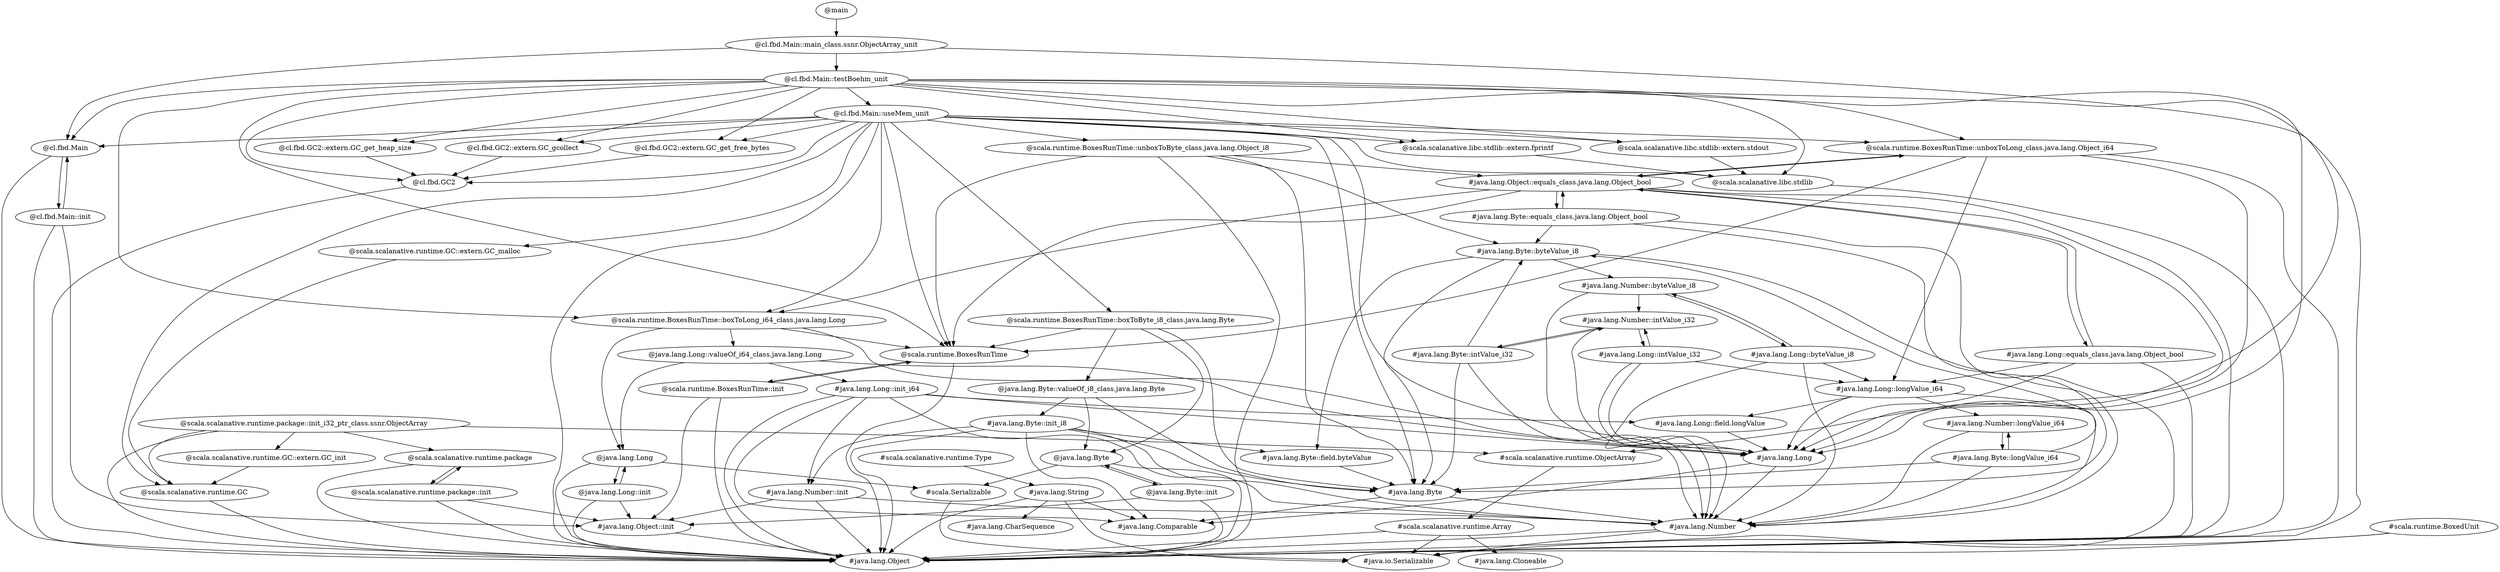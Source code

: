 digraph G {
"@main"->"@cl.fbd.Main::main_class.ssnr.ObjectArray_unit";
"#scala.scalanative.runtime.Type"->"#java.lang.String";
"#java.lang.String"->"#java.io.Serializable";
"#java.lang.String"->"#java.lang.Comparable";
"#java.lang.String"->"#java.lang.CharSequence";
"#java.lang.String"->"#java.lang.Object";
"#scala.scalanative.runtime.ObjectArray"->"#scala.scalanative.runtime.Array";
"#scala.scalanative.runtime.Array"->"#java.io.Serializable";
"#scala.scalanative.runtime.Array"->"#java.lang.Cloneable";
"#scala.scalanative.runtime.Array"->"#java.lang.Object";
"#scala.runtime.BoxedUnit"->"#java.io.Serializable";
"#scala.runtime.BoxedUnit"->"#java.lang.Object";
"@scala.scalanative.runtime.package::init_i32_ptr_class.ssnr.ObjectArray"->"@scala.scalanative.runtime.package";
"@scala.scalanative.runtime.package::init_i32_ptr_class.ssnr.ObjectArray"->"#scala.scalanative.runtime.ObjectArray";
"@scala.scalanative.runtime.package::init_i32_ptr_class.ssnr.ObjectArray"->"@scala.scalanative.runtime.GC";
"@scala.scalanative.runtime.package::init_i32_ptr_class.ssnr.ObjectArray"->"@scala.scalanative.runtime.GC::extern.GC_init";
"@scala.scalanative.runtime.package::init_i32_ptr_class.ssnr.ObjectArray"->"#java.lang.Object";
"@scala.scalanative.runtime.GC::extern.GC_init"->"@scala.scalanative.runtime.GC";
"@scala.scalanative.runtime.GC"->"#java.lang.Object";
"@scala.scalanative.runtime.package"->"@scala.scalanative.runtime.package::init";
"@scala.scalanative.runtime.package"->"#java.lang.Object";
"@scala.scalanative.runtime.package::init"->"@scala.scalanative.runtime.package";
"@scala.scalanative.runtime.package::init"->"#java.lang.Object::init";
"@scala.scalanative.runtime.package::init"->"#java.lang.Object";
"#java.lang.Object::init"->"#java.lang.Object";
"@cl.fbd.Main::main_class.ssnr.ObjectArray_unit"->"#scala.scalanative.runtime.ObjectArray";
"@cl.fbd.Main::main_class.ssnr.ObjectArray_unit"->"@cl.fbd.Main::testBoehm_unit";
"@cl.fbd.Main::main_class.ssnr.ObjectArray_unit"->"@cl.fbd.Main";
"@cl.fbd.Main"->"@cl.fbd.Main::init";
"@cl.fbd.Main"->"#java.lang.Object";
"@cl.fbd.Main::init"->"#java.lang.Object::init";
"@cl.fbd.Main::init"->"#java.lang.Object";
"@cl.fbd.Main::init"->"@cl.fbd.Main";
"@cl.fbd.Main::testBoehm_unit"->"@cl.fbd.GC2::extern.GC_get_heap_size";
"@cl.fbd.Main::testBoehm_unit"->"@scala.scalanative.libc.stdlib";
"@cl.fbd.Main::testBoehm_unit"->"@scala.scalanative.libc.stdlib::extern.fprintf";
"@cl.fbd.Main::testBoehm_unit"->"@cl.fbd.GC2::extern.GC_gcollect";
"@cl.fbd.Main::testBoehm_unit"->"@cl.fbd.Main::useMem_unit";
"@cl.fbd.Main::testBoehm_unit"->"@scala.runtime.BoxesRunTime";
"@cl.fbd.Main::testBoehm_unit"->"@scala.runtime.BoxesRunTime::boxToLong_i64_class.java.lang.Long";
"@cl.fbd.Main::testBoehm_unit"->"@cl.fbd.GC2";
"@cl.fbd.Main::testBoehm_unit"->"@scala.runtime.BoxesRunTime::unboxToLong_class.java.lang.Object_i64";
"@cl.fbd.Main::testBoehm_unit"->"@scala.scalanative.libc.stdlib::extern.stdout";
"@cl.fbd.Main::testBoehm_unit"->"#java.lang.Long";
"@cl.fbd.Main::testBoehm_unit"->"@cl.fbd.GC2::extern.GC_get_free_bytes";
"@cl.fbd.Main::testBoehm_unit"->"#java.lang.Object";
"@cl.fbd.Main::testBoehm_unit"->"@cl.fbd.Main";
"@cl.fbd.GC2::extern.GC_get_free_bytes"->"@cl.fbd.GC2";
"@cl.fbd.GC2"->"#java.lang.Object";
"#java.lang.Long"->"#java.lang.Number";
"#java.lang.Long"->"#java.lang.Comparable";
"#java.lang.Number"->"#java.io.Serializable";
"#java.lang.Number"->"#java.lang.Object";
"@scala.scalanative.libc.stdlib::extern.stdout"->"@scala.scalanative.libc.stdlib";
"@scala.scalanative.libc.stdlib"->"#java.lang.Object";
"@scala.runtime.BoxesRunTime::unboxToLong_class.java.lang.Object_i64"->"#java.lang.Object::equals_class.java.lang.Object_bool";
"@scala.runtime.BoxesRunTime::unboxToLong_class.java.lang.Object_i64"->"#java.lang.Long";
"@scala.runtime.BoxesRunTime::unboxToLong_class.java.lang.Object_i64"->"@scala.runtime.BoxesRunTime";
"@scala.runtime.BoxesRunTime::unboxToLong_class.java.lang.Object_i64"->"#java.lang.Long::longValue_i64";
"@scala.runtime.BoxesRunTime::unboxToLong_class.java.lang.Object_i64"->"#java.lang.Object";
"#java.lang.Long::longValue_i64"->"#java.lang.Long";
"#java.lang.Long::longValue_i64"->"#java.lang.Number::longValue_i64";
"#java.lang.Long::longValue_i64"->"#java.lang.Number";
"#java.lang.Long::longValue_i64"->"#java.lang.Long::field.longValue";
"#java.lang.Long::field.longValue"->"#java.lang.Long";
"#java.lang.Number::longValue_i64"->"#java.lang.Number";
"@scala.runtime.BoxesRunTime"->"@scala.runtime.BoxesRunTime::init";
"@scala.runtime.BoxesRunTime"->"#java.lang.Object";
"@scala.runtime.BoxesRunTime::init"->"@scala.runtime.BoxesRunTime";
"@scala.runtime.BoxesRunTime::init"->"#java.lang.Object::init";
"@scala.runtime.BoxesRunTime::init"->"#java.lang.Object";
"#java.lang.Object::equals_class.java.lang.Object_bool"->"#java.lang.Long";
"#java.lang.Object::equals_class.java.lang.Object_bool"->"@scala.runtime.BoxesRunTime";
"#java.lang.Object::equals_class.java.lang.Object_bool"->"@scala.runtime.BoxesRunTime::boxToLong_i64_class.java.lang.Long";
"#java.lang.Object::equals_class.java.lang.Object_bool"->"@scala.runtime.BoxesRunTime::unboxToLong_class.java.lang.Object_i64";
"#java.lang.Object::equals_class.java.lang.Object_bool"->"#java.lang.Object";
"@scala.runtime.BoxesRunTime::boxToLong_i64_class.java.lang.Long"->"#java.lang.Long";
"@scala.runtime.BoxesRunTime::boxToLong_i64_class.java.lang.Long"->"@java.lang.Long";
"@scala.runtime.BoxesRunTime::boxToLong_i64_class.java.lang.Long"->"@java.lang.Long::valueOf_i64_class.java.lang.Long";
"@scala.runtime.BoxesRunTime::boxToLong_i64_class.java.lang.Long"->"@scala.runtime.BoxesRunTime";
"@java.lang.Long::valueOf_i64_class.java.lang.Long"->"@java.lang.Long";
"@java.lang.Long::valueOf_i64_class.java.lang.Long"->"#java.lang.Long";
"@java.lang.Long::valueOf_i64_class.java.lang.Long"->"#java.lang.Long::init_i64";
"#java.lang.Long::init_i64"->"#java.lang.Long::field.longValue";
"#java.lang.Long::init_i64"->"#java.lang.Long";
"#java.lang.Long::init_i64"->"#java.lang.Number::init";
"#java.lang.Long::init_i64"->"#java.lang.Number";
"#java.lang.Long::init_i64"->"#java.lang.Comparable";
"#java.lang.Long::init_i64"->"#java.lang.Object";
"#java.lang.Number::init"->"#java.lang.Number";
"#java.lang.Number::init"->"#java.lang.Object::init";
"#java.lang.Number::init"->"#java.lang.Object";
"@java.lang.Long"->"#scala.Serializable";
"@java.lang.Long"->"@java.lang.Long::init";
"@java.lang.Long"->"#java.lang.Object";
"@java.lang.Long::init"->"@java.lang.Long";
"@java.lang.Long::init"->"#java.lang.Object::init";
"@java.lang.Long::init"->"#java.lang.Object";
"#scala.Serializable"->"#java.io.Serializable";
"@cl.fbd.Main::useMem_unit"->"@cl.fbd.GC2::extern.GC_get_heap_size";
"@cl.fbd.Main::useMem_unit"->"@scala.scalanative.libc.stdlib";
"@cl.fbd.Main::useMem_unit"->"@scala.scalanative.libc.stdlib::extern.fprintf";
"@cl.fbd.Main::useMem_unit"->"@cl.fbd.GC2::extern.GC_gcollect";
"@cl.fbd.Main::useMem_unit"->"#java.lang.Byte";
"@cl.fbd.Main::useMem_unit"->"@scala.runtime.BoxesRunTime";
"@cl.fbd.Main::useMem_unit"->"@scala.runtime.BoxesRunTime::boxToLong_i64_class.java.lang.Long";
"@cl.fbd.Main::useMem_unit"->"@cl.fbd.GC2";
"@cl.fbd.Main::useMem_unit"->"@scala.runtime.BoxesRunTime::unboxToLong_class.java.lang.Object_i64";
"@cl.fbd.Main::useMem_unit"->"@scala.scalanative.runtime.GC::extern.GC_malloc";
"@cl.fbd.Main::useMem_unit"->"@scala.scalanative.libc.stdlib::extern.stdout";
"@cl.fbd.Main::useMem_unit"->"#java.lang.Long";
"@cl.fbd.Main::useMem_unit"->"@scala.runtime.BoxesRunTime::boxToByte_i8_class.java.lang.Byte";
"@cl.fbd.Main::useMem_unit"->"@cl.fbd.GC2::extern.GC_get_free_bytes";
"@cl.fbd.Main::useMem_unit"->"@scala.runtime.BoxesRunTime::unboxToByte_class.java.lang.Object_i8";
"@cl.fbd.Main::useMem_unit"->"@scala.scalanative.runtime.GC";
"@cl.fbd.Main::useMem_unit"->"#java.lang.Object";
"@cl.fbd.Main::useMem_unit"->"@cl.fbd.Main";
"@scala.runtime.BoxesRunTime::unboxToByte_class.java.lang.Object_i8"->"#java.lang.Object::equals_class.java.lang.Object_bool";
"@scala.runtime.BoxesRunTime::unboxToByte_class.java.lang.Object_i8"->"#java.lang.Byte";
"@scala.runtime.BoxesRunTime::unboxToByte_class.java.lang.Object_i8"->"@scala.runtime.BoxesRunTime";
"@scala.runtime.BoxesRunTime::unboxToByte_class.java.lang.Object_i8"->"#java.lang.Byte::byteValue_i8";
"@scala.runtime.BoxesRunTime::unboxToByte_class.java.lang.Object_i8"->"#java.lang.Object";
"#java.lang.Byte::byteValue_i8"->"#java.lang.Byte::field.byteValue";
"#java.lang.Byte::byteValue_i8"->"#java.lang.Number::byteValue_i8";
"#java.lang.Byte::byteValue_i8"->"#java.lang.Byte";
"#java.lang.Byte::byteValue_i8"->"#java.lang.Number";
"#java.lang.Byte"->"#java.lang.Number";
"#java.lang.Byte"->"#java.lang.Comparable";
"#java.lang.Number::byteValue_i8"->"#java.lang.Number";
"#java.lang.Number::byteValue_i8"->"#java.lang.Number::intValue_i32";
"#java.lang.Number::intValue_i32"->"#java.lang.Number";
"#java.lang.Byte::field.byteValue"->"#java.lang.Byte";
"@scala.runtime.BoxesRunTime::boxToByte_i8_class.java.lang.Byte"->"#java.lang.Byte";
"@scala.runtime.BoxesRunTime::boxToByte_i8_class.java.lang.Byte"->"@java.lang.Byte";
"@scala.runtime.BoxesRunTime::boxToByte_i8_class.java.lang.Byte"->"@scala.runtime.BoxesRunTime";
"@scala.runtime.BoxesRunTime::boxToByte_i8_class.java.lang.Byte"->"@java.lang.Byte::valueOf_i8_class.java.lang.Byte";
"@java.lang.Byte::valueOf_i8_class.java.lang.Byte"->"@java.lang.Byte";
"@java.lang.Byte::valueOf_i8_class.java.lang.Byte"->"#java.lang.Byte";
"@java.lang.Byte::valueOf_i8_class.java.lang.Byte"->"#java.lang.Byte::init_i8";
"#java.lang.Byte::init_i8"->"#java.lang.Byte::field.byteValue";
"#java.lang.Byte::init_i8"->"#java.lang.Byte";
"#java.lang.Byte::init_i8"->"#java.lang.Number::init";
"#java.lang.Byte::init_i8"->"#java.lang.Number";
"#java.lang.Byte::init_i8"->"#java.lang.Comparable";
"#java.lang.Byte::init_i8"->"#java.lang.Object";
"@java.lang.Byte"->"@java.lang.Byte::init";
"@java.lang.Byte"->"#scala.Serializable";
"@java.lang.Byte"->"#java.lang.Object";
"@java.lang.Byte::init"->"@java.lang.Byte";
"@java.lang.Byte::init"->"#java.lang.Object::init";
"@java.lang.Byte::init"->"#java.lang.Object";
"@scala.scalanative.runtime.GC::extern.GC_malloc"->"@scala.scalanative.runtime.GC";
"@cl.fbd.GC2::extern.GC_gcollect"->"@cl.fbd.GC2";
"@scala.scalanative.libc.stdlib::extern.fprintf"->"@scala.scalanative.libc.stdlib";
"@cl.fbd.GC2::extern.GC_get_heap_size"->"@cl.fbd.GC2";
"#java.lang.Object::equals_class.java.lang.Object_bool"->"#java.lang.Long::equals_class.java.lang.Object_bool";
"#java.lang.Number::intValue_i32"->"#java.lang.Long::intValue_i32";
"#java.lang.Number::byteValue_i8"->"#java.lang.Long::byteValue_i8";
"#java.lang.Object::equals_class.java.lang.Object_bool"->"#java.lang.Byte::equals_class.java.lang.Object_bool";
"#java.lang.Number::intValue_i32"->"#java.lang.Byte::intValue_i32";
"#java.lang.Number::longValue_i64"->"#java.lang.Byte::longValue_i64";
"#java.lang.Byte::longValue_i64"->"#java.lang.Number::longValue_i64";
"#java.lang.Byte::longValue_i64"->"#java.lang.Byte";
"#java.lang.Byte::longValue_i64"->"#java.lang.Number";
"#java.lang.Byte::longValue_i64"->"#java.lang.Byte::byteValue_i8";
"#java.lang.Byte::intValue_i32"->"#java.lang.Byte";
"#java.lang.Byte::intValue_i32"->"#java.lang.Number";
"#java.lang.Byte::intValue_i32"->"#java.lang.Number::intValue_i32";
"#java.lang.Byte::intValue_i32"->"#java.lang.Byte::byteValue_i8";
"#java.lang.Byte::equals_class.java.lang.Object_bool"->"#java.lang.Object::equals_class.java.lang.Object_bool";
"#java.lang.Byte::equals_class.java.lang.Object_bool"->"#java.lang.Byte";
"#java.lang.Byte::equals_class.java.lang.Object_bool"->"#java.lang.Byte::byteValue_i8";
"#java.lang.Byte::equals_class.java.lang.Object_bool"->"#java.lang.Object";
"#java.lang.Long::byteValue_i8"->"#java.lang.Long";
"#java.lang.Long::byteValue_i8"->"#java.lang.Number::byteValue_i8";
"#java.lang.Long::byteValue_i8"->"#java.lang.Number";
"#java.lang.Long::byteValue_i8"->"#java.lang.Long::longValue_i64";
"#java.lang.Long::intValue_i32"->"#java.lang.Long";
"#java.lang.Long::intValue_i32"->"#java.lang.Number";
"#java.lang.Long::intValue_i32"->"#java.lang.Number::intValue_i32";
"#java.lang.Long::intValue_i32"->"#java.lang.Long::longValue_i64";
"#java.lang.Long::equals_class.java.lang.Object_bool"->"#java.lang.Object::equals_class.java.lang.Object_bool";
"#java.lang.Long::equals_class.java.lang.Object_bool"->"#java.lang.Long";
"#java.lang.Long::equals_class.java.lang.Object_bool"->"#java.lang.Long::longValue_i64";
"#java.lang.Long::equals_class.java.lang.Object_bool"->"#java.lang.Object";
}
